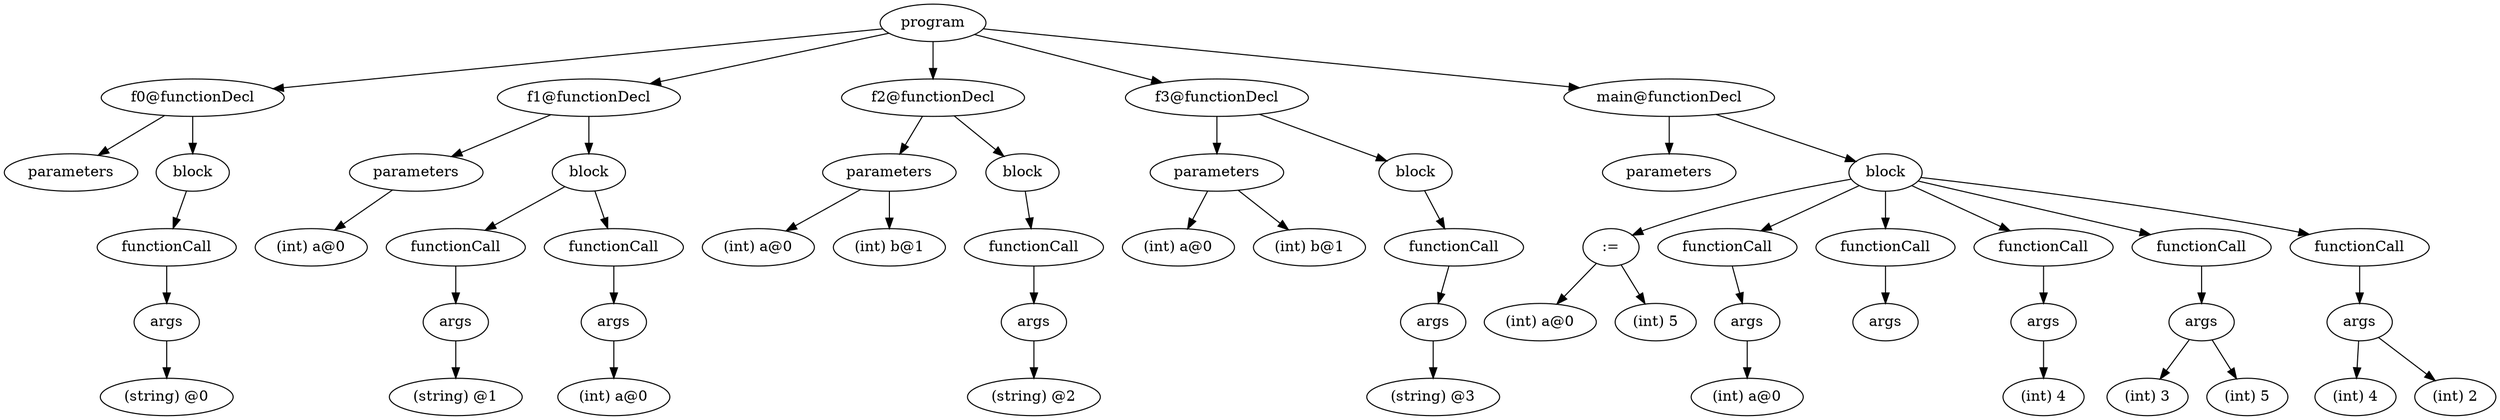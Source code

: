 digraph {
graph [ordering="out"];
node0[label="program"];
node1[label="f0@functionDecl"];
node2[label="parameters"];
node1 -> node2;
node3[label="block"];
node4[label="functionCall"];
node5[label="args"];
node6[label="(string) @0"];
node5 -> node6;
node4 -> node5;
node3 -> node4;
node1 -> node3;
node0 -> node1;
node7[label="f1@functionDecl"];
node8[label="parameters"];
node9[label="(int) a@0"];
node8 -> node9;
node7 -> node8;
node10[label="block"];
node11[label="functionCall"];
node12[label="args"];
node13[label="(string) @1"];
node12 -> node13;
node11 -> node12;
node10 -> node11;
node14[label="functionCall"];
node15[label="args"];
node16[label="(int) a@0"];
node15 -> node16;
node14 -> node15;
node10 -> node14;
node7 -> node10;
node0 -> node7;
node17[label="f2@functionDecl"];
node18[label="parameters"];
node19[label="(int) a@0"];
node18 -> node19;
node20[label="(int) b@1"];
node18 -> node20;
node17 -> node18;
node21[label="block"];
node22[label="functionCall"];
node23[label="args"];
node24[label="(string) @2"];
node23 -> node24;
node22 -> node23;
node21 -> node22;
node17 -> node21;
node0 -> node17;
node25[label="f3@functionDecl"];
node26[label="parameters"];
node27[label="(int) a@0"];
node26 -> node27;
node28[label="(int) b@1"];
node26 -> node28;
node25 -> node26;
node29[label="block"];
node30[label="functionCall"];
node31[label="args"];
node32[label="(string) @3"];
node31 -> node32;
node30 -> node31;
node29 -> node30;
node25 -> node29;
node0 -> node25;
node33[label="main@functionDecl"];
node34[label="parameters"];
node33 -> node34;
node35[label="block"];
node36[label=":="];
node37[label="(int) a@0"];
node36 -> node37;
node38[label="(int) 5"];
node36 -> node38;
node35 -> node36;
node39[label="functionCall"];
node40[label="args"];
node41[label="(int) a@0"];
node40 -> node41;
node39 -> node40;
node35 -> node39;
node42[label="functionCall"];
node43[label="args"];
node42 -> node43;
node35 -> node42;
node44[label="functionCall"];
node45[label="args"];
node46[label="(int) 4"];
node45 -> node46;
node44 -> node45;
node35 -> node44;
node47[label="functionCall"];
node48[label="args"];
node49[label="(int) 3"];
node48 -> node49;
node50[label="(int) 5"];
node48 -> node50;
node47 -> node48;
node35 -> node47;
node51[label="functionCall"];
node52[label="args"];
node53[label="(int) 4"];
node52 -> node53;
node54[label="(int) 2"];
node52 -> node54;
node51 -> node52;
node35 -> node51;
node33 -> node35;
node0 -> node33;
}

